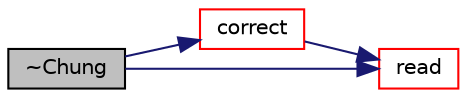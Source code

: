 digraph "~Chung"
{
  bgcolor="transparent";
  edge [fontname="Helvetica",fontsize="10",labelfontname="Helvetica",labelfontsize="10"];
  node [fontname="Helvetica",fontsize="10",shape=record];
  rankdir="LR";
  Node2 [label="~Chung",height=0.2,width=0.4,color="black", fillcolor="grey75", style="filled", fontcolor="black"];
  Node2 -> Node3 [color="midnightblue",fontsize="10",style="solid",fontname="Helvetica"];
  Node3 [label="correct",height=0.2,width=0.4,color="red",URL="$a30981.html#a3ae44b28050c3aa494c1d8e18cf618c1",tooltip="Correct the Chung compressibility. "];
  Node3 -> Node10 [color="midnightblue",fontsize="10",style="solid",fontname="Helvetica"];
  Node10 [label="read",height=0.2,width=0.4,color="red",URL="$a30981.html#a3a64ab9d5be1c13ec93e1d26e24cdaed",tooltip="Read transportProperties dictionary. "];
  Node2 -> Node10 [color="midnightblue",fontsize="10",style="solid",fontname="Helvetica"];
}
